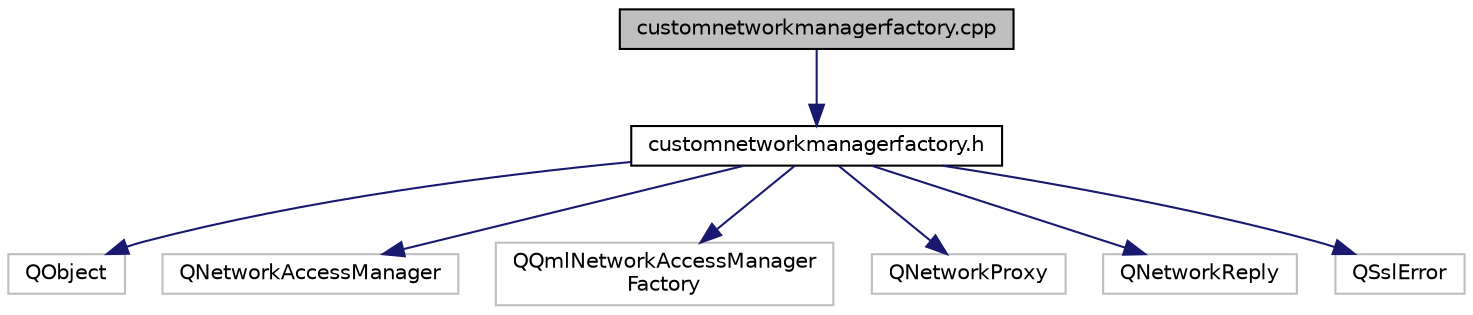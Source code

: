 digraph "customnetworkmanagerfactory.cpp"
{
 // LATEX_PDF_SIZE
  edge [fontname="Helvetica",fontsize="10",labelfontname="Helvetica",labelfontsize="10"];
  node [fontname="Helvetica",fontsize="10",shape=record];
  Node1 [label="customnetworkmanagerfactory.cpp",height=0.2,width=0.4,color="black", fillcolor="grey75", style="filled", fontcolor="black",tooltip="CustomNetworkManagerFactory class definition."];
  Node1 -> Node2 [color="midnightblue",fontsize="10",style="solid",fontname="Helvetica"];
  Node2 [label="customnetworkmanagerfactory.h",height=0.2,width=0.4,color="black", fillcolor="white", style="filled",URL="$customnetworkmanagerfactory_8h.html",tooltip="CustomNetworkManagerFactory class declaration."];
  Node2 -> Node3 [color="midnightblue",fontsize="10",style="solid",fontname="Helvetica"];
  Node3 [label="QObject",height=0.2,width=0.4,color="grey75", fillcolor="white", style="filled",tooltip=" "];
  Node2 -> Node4 [color="midnightblue",fontsize="10",style="solid",fontname="Helvetica"];
  Node4 [label="QNetworkAccessManager",height=0.2,width=0.4,color="grey75", fillcolor="white", style="filled",tooltip=" "];
  Node2 -> Node5 [color="midnightblue",fontsize="10",style="solid",fontname="Helvetica"];
  Node5 [label="QQmlNetworkAccessManager\lFactory",height=0.2,width=0.4,color="grey75", fillcolor="white", style="filled",tooltip=" "];
  Node2 -> Node6 [color="midnightblue",fontsize="10",style="solid",fontname="Helvetica"];
  Node6 [label="QNetworkProxy",height=0.2,width=0.4,color="grey75", fillcolor="white", style="filled",tooltip=" "];
  Node2 -> Node7 [color="midnightblue",fontsize="10",style="solid",fontname="Helvetica"];
  Node7 [label="QNetworkReply",height=0.2,width=0.4,color="grey75", fillcolor="white", style="filled",tooltip=" "];
  Node2 -> Node8 [color="midnightblue",fontsize="10",style="solid",fontname="Helvetica"];
  Node8 [label="QSslError",height=0.2,width=0.4,color="grey75", fillcolor="white", style="filled",tooltip=" "];
}
